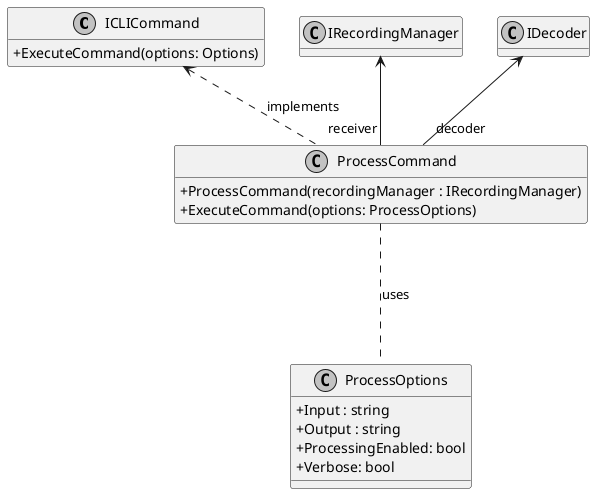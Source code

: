 @startuml ProcessCommand
skinparam monochrome true
skinparam classAttributeIconSize 0
hide empty fields

class ICLICommand {
    + ExecuteCommand(options: Options)
}

class ProcessOptions {
    + Input : string
    + Output : string
    + ProcessingEnabled: bool
    + Verbose: bool
}

class ProcessCommand {
    + ProcessCommand(recordingManager : IRecordingManager)
    + ExecuteCommand(options: ProcessOptions)
}

ProcessCommand ... ProcessOptions : uses
ICLICommand <.. ProcessCommand : implements
IRecordingManager <-- "receiver" ProcessCommand
IDecoder <-- "decoder" ProcessCommand
@enduml
